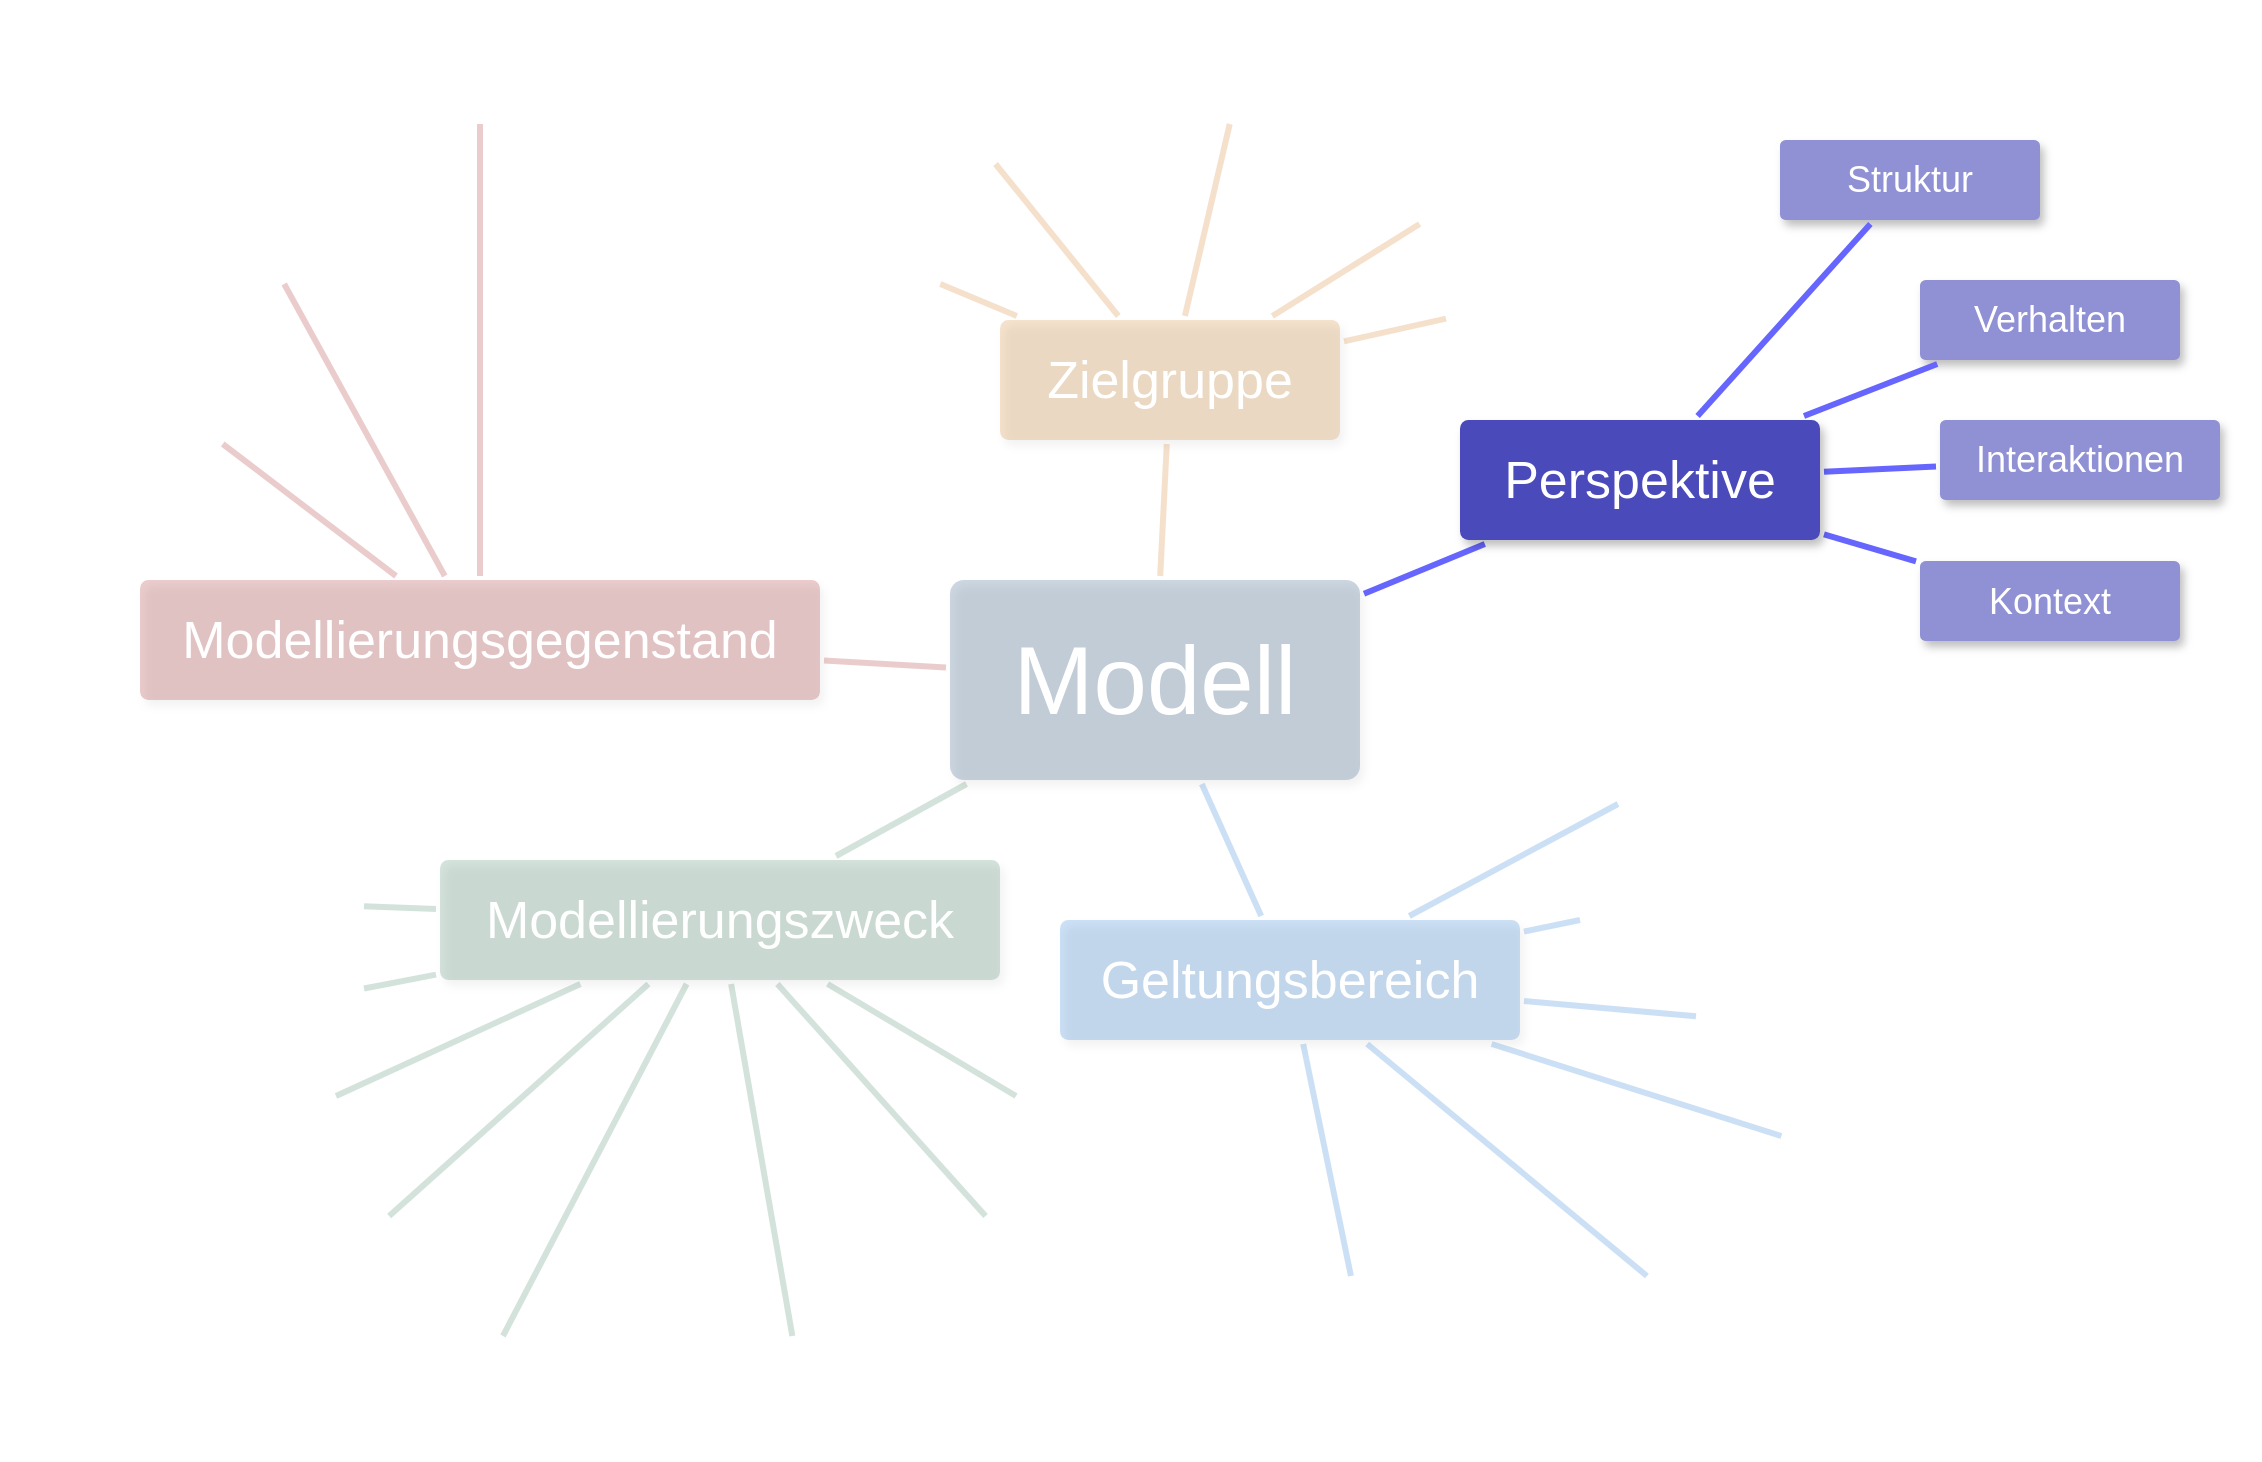 <mxfile version="22.0.3" type="device">
  <diagram id="6a731a19-8d31-9384-78a2-239565b7b9f0" name="Page-1">
    <mxGraphModel dx="1313" dy="708" grid="1" gridSize="10" guides="1" tooltips="1" connect="1" arrows="1" fold="1" page="1" pageScale="1" pageWidth="1169" pageHeight="827" background="none" math="0" shadow="0">
      <root>
        <mxCell id="0" />
        <mxCell id="1" parent="0" />
        <mxCell id="1765" value="&lt;div style=&quot;font-size: 18px;&quot;&gt;Management&lt;/div&gt;" style="rounded=1;whiteSpace=wrap;html=1;shadow=1;labelBackgroundColor=none;strokeColor=none;strokeWidth=3;fillColor=#F08705;fontFamily=Helvetica;fontSize=18;fontColor=#FFFFFF;align=center;spacing=5;arcSize=7;perimeterSpacing=2;" parent="1" vertex="1">
          <mxGeometry x="555" y="40" width="130" height="40" as="geometry" />
        </mxCell>
        <mxCell id="1767" value="Entwickler" style="rounded=1;whiteSpace=wrap;html=1;shadow=1;labelBackgroundColor=none;strokeColor=none;strokeWidth=3;fillColor=#F08705;fontFamily=Helvetica;fontSize=18;fontColor=#FFFFFF;align=center;spacing=5;arcSize=7;perimeterSpacing=2;" parent="1" vertex="1">
          <mxGeometry x="425" y="60" width="110" height="40" as="geometry" />
        </mxCell>
        <mxCell id="1769" value="Kunden" style="rounded=1;whiteSpace=wrap;html=1;shadow=1;labelBackgroundColor=none;strokeColor=none;strokeWidth=3;fillColor=#F08705;fontFamily=Helvetica;fontSize=18;fontColor=#FFFFFF;align=center;spacing=5;arcSize=7;perimeterSpacing=2;" parent="1" vertex="1">
          <mxGeometry x="365" y="120" width="105" height="40" as="geometry" />
        </mxCell>
        <mxCell id="1772" value="Prozess der Implementierung" style="rounded=1;whiteSpace=wrap;html=1;shadow=1;labelBackgroundColor=none;strokeColor=none;strokeWidth=3;fillColor=#1a8cff;fontFamily=Helvetica;fontSize=18;fontColor=#FFFFFF;align=center;spacing=5;fontStyle=0;arcSize=7;perimeterSpacing=2;gradientColor=none;gradientDirection=south;fillStyle=auto;" parent="1" vertex="1">
          <mxGeometry x="820" y="590" width="280" height="40" as="geometry" />
        </mxCell>
        <mxCell id="1774" value="Prozess des Entwurfs" style="rounded=1;whiteSpace=wrap;html=1;shadow=1;labelBackgroundColor=none;strokeColor=none;strokeWidth=3;fillColor=#1a8cff;fontFamily=Helvetica;fontSize=18;fontColor=#FFFFFF;align=center;spacing=5;fontStyle=0;arcSize=7;perimeterSpacing=2;gradientColor=none;gradientDirection=south;fillStyle=auto;" parent="1" vertex="1">
          <mxGeometry x="850" y="520" width="260" height="40" as="geometry" />
        </mxCell>
        <mxCell id="1776" value="Prozess der Anforderungsermittlung" style="rounded=1;whiteSpace=wrap;html=1;shadow=1;labelBackgroundColor=none;strokeColor=none;strokeWidth=3;fillColor=#1a8cff;fontFamily=Helvetica;fontSize=18;fontColor=#FFFFFF;align=center;spacing=5;fontStyle=0;arcSize=7;perimeterSpacing=2;gradientColor=none;gradientDirection=south;fillStyle=auto;" parent="1" vertex="1">
          <mxGeometry x="790" y="450" width="320" height="40" as="geometry" />
        </mxCell>
        <mxCell id="1778" value="kompletter Softwareengineeringsprozess" style="rounded=1;whiteSpace=wrap;html=1;shadow=1;labelBackgroundColor=none;strokeColor=none;strokeWidth=3;fillColor=#1a8cff;fontFamily=Helvetica;fontSize=18;fontColor=#FFFFFF;align=center;spacing=5;fontStyle=0;arcSize=7;perimeterSpacing=2;gradientColor=none;gradientDirection=south;fillStyle=auto;" parent="1" vertex="1">
          <mxGeometry x="720" y="380" width="360" height="40" as="geometry" />
        </mxCell>
        <mxCell id="mnCScJUHg9c3yrpS6Z5W-1780" value="Tester" style="rounded=1;whiteSpace=wrap;html=1;shadow=1;labelBackgroundColor=none;strokeColor=none;strokeWidth=3;fillColor=#F08705;fontFamily=Helvetica;fontSize=18;fontColor=#FFFFFF;align=center;spacing=5;arcSize=7;perimeterSpacing=2;" parent="1" vertex="1">
          <mxGeometry x="695" y="90" width="100" height="40" as="geometry" />
        </mxCell>
        <mxCell id="mnCScJUHg9c3yrpS6Z5W-1781" value="&lt;div style=&quot;font-size: 18px;&quot;&gt;...&lt;/div&gt;" style="rounded=1;whiteSpace=wrap;html=1;shadow=1;labelBackgroundColor=none;strokeColor=none;strokeWidth=3;fillColor=#F08705;fontFamily=Helvetica;fontSize=18;fontColor=#FFFFFF;align=center;spacing=5;arcSize=7;perimeterSpacing=2;" parent="1" vertex="1">
          <mxGeometry x="725" y="150" width="80" height="40" as="geometry" />
        </mxCell>
        <mxCell id="mnCScJUHg9c3yrpS6Z5W-1790" value="Prozess des Testens" style="rounded=1;whiteSpace=wrap;html=1;shadow=1;labelBackgroundColor=none;strokeColor=none;strokeWidth=3;fillColor=#1a8cff;fontFamily=Helvetica;fontSize=18;fontColor=#FFFFFF;align=center;spacing=5;fontStyle=0;arcSize=7;perimeterSpacing=2;gradientColor=none;gradientDirection=south;fillStyle=auto;" parent="1" vertex="1">
          <mxGeometry x="750" y="660" width="200" height="40" as="geometry" />
        </mxCell>
        <mxCell id="mnCScJUHg9c3yrpS6Z5W-1792" value="..." style="rounded=1;whiteSpace=wrap;html=1;shadow=1;labelBackgroundColor=none;strokeColor=none;strokeWidth=3;fillColor=#1a8cff;fontFamily=Helvetica;fontSize=18;fontColor=#FFFFFF;align=center;spacing=5;fontStyle=0;arcSize=7;perimeterSpacing=2;gradientColor=none;gradientDirection=south;fillStyle=auto;" parent="1" vertex="1">
          <mxGeometry x="640" y="660" width="80" height="40" as="geometry" />
        </mxCell>
        <mxCell id="mnCScJUHg9c3yrpS6Z5W-1827" value="..." style="rounded=1;whiteSpace=wrap;html=1;shadow=1;labelBackgroundColor=none;strokeColor=none;strokeWidth=3;fillColor=#39ac73;fontFamily=Helvetica;fontSize=18;fontColor=#FFFFFF;align=center;spacing=5;arcSize=7;perimeterSpacing=2;gradientColor=none;" parent="1" vertex="1">
          <mxGeometry x="505" y="570" width="80" height="40" as="geometry" />
        </mxCell>
        <mxCell id="mnCScJUHg9c3yrpS6Z5W-1842" value="Dokumentation" style="rounded=1;whiteSpace=wrap;html=1;shadow=1;labelBackgroundColor=none;strokeColor=none;strokeWidth=3;fillColor=#39ac73;fontFamily=Helvetica;fontSize=18;fontColor=#FFFFFF;align=center;spacing=5;arcSize=7;perimeterSpacing=2;horizontal=1;gradientColor=none;" parent="1" vertex="1">
          <mxGeometry x="20" y="450" width="160" height="40" as="geometry" />
        </mxCell>
        <mxCell id="mnCScJUHg9c3yrpS6Z5W-1843" value="Spezifikation" style="rounded=1;whiteSpace=wrap;html=1;shadow=1;labelBackgroundColor=none;strokeColor=none;strokeWidth=3;fillColor=#39ac73;fontFamily=Helvetica;fontSize=18;fontColor=#FFFFFF;align=center;spacing=5;arcSize=7;perimeterSpacing=2;gradientColor=none;" parent="1" vertex="1">
          <mxGeometry x="20" y="510" width="160" height="40" as="geometry" />
        </mxCell>
        <mxCell id="mnCScJUHg9c3yrpS6Z5W-1844" value="Diskussion" style="rounded=1;whiteSpace=wrap;html=1;shadow=1;labelBackgroundColor=none;strokeColor=none;strokeWidth=3;fillColor=#39ac73;fontFamily=Helvetica;fontSize=18;fontColor=#FFFFFF;align=center;spacing=5;arcSize=7;perimeterSpacing=2;gradientColor=none;" parent="1" vertex="1">
          <mxGeometry x="40" y="570" width="160" height="40" as="geometry" />
        </mxCell>
        <mxCell id="mnCScJUHg9c3yrpS6Z5W-1845" value="Simulation" style="rounded=1;whiteSpace=wrap;html=1;shadow=1;labelBackgroundColor=none;strokeColor=none;strokeWidth=3;fillColor=#39ac73;fontFamily=Helvetica;fontSize=18;fontColor=#FFFFFF;align=center;spacing=5;arcSize=7;perimeterSpacing=2;gradientColor=none;" parent="1" vertex="1">
          <mxGeometry x="90" y="630" width="160" height="40" as="geometry" />
        </mxCell>
        <mxCell id="mnCScJUHg9c3yrpS6Z5W-1846" value="Visualisierung" style="rounded=1;whiteSpace=wrap;html=1;shadow=1;labelBackgroundColor=none;strokeColor=none;strokeWidth=3;fillColor=#39ac73;fontFamily=Helvetica;fontSize=18;fontColor=#FFFFFF;align=center;spacing=5;arcSize=7;perimeterSpacing=2;gradientColor=none;" parent="1" vertex="1">
          <mxGeometry x="160" y="690" width="160" height="40" as="geometry" />
        </mxCell>
        <mxCell id="mnCScJUHg9c3yrpS6Z5W-1847" value="Prüfung" style="rounded=1;whiteSpace=wrap;html=1;shadow=1;labelBackgroundColor=none;strokeColor=none;strokeWidth=3;fillColor=#39ac73;fontFamily=Helvetica;fontSize=18;fontColor=#FFFFFF;align=center;spacing=5;arcSize=7;perimeterSpacing=2;gradientColor=none;" parent="1" vertex="1">
          <mxGeometry x="330" y="690" width="140" height="40" as="geometry" />
        </mxCell>
        <mxCell id="mnCScJUHg9c3yrpS6Z5W-1848" value="Code-Generierung" style="rounded=1;whiteSpace=wrap;html=1;shadow=1;labelBackgroundColor=none;strokeColor=none;strokeWidth=3;fillColor=#39ac73;fontFamily=Helvetica;fontSize=18;fontColor=#FFFFFF;align=center;spacing=5;arcSize=7;perimeterSpacing=2;gradientColor=none;" parent="1" vertex="1">
          <mxGeometry x="425" y="630" width="175" height="40" as="geometry" />
        </mxCell>
        <mxCell id="hOuJfEKyZB4NLuZjMy4P-1781" value="" style="rounded=0;whiteSpace=wrap;html=1;strokeColor=none;fillColor=#006666;fillOpacity=20;" parent="1" vertex="1">
          <mxGeometry y="180" width="170" height="80" as="geometry" />
        </mxCell>
        <mxCell id="mnCScJUHg9c3yrpS6Z5W-1839" value="Softwareentwicklungsprozess" style="rounded=1;whiteSpace=wrap;html=1;shadow=1;labelBackgroundColor=none;strokeColor=none;strokeWidth=3;fillColor=#CC0000;fontFamily=Helvetica;fontSize=18;fontColor=#FFFFFF;align=center;spacing=5;fontStyle=0;arcSize=7;perimeterSpacing=2;" parent="1" vertex="1">
          <mxGeometry x="95" y="40" width="290" height="40" as="geometry" />
        </mxCell>
        <mxCell id="mnCScJUHg9c3yrpS6Z5W-1840" value="Softwareprodukt" style="rounded=1;whiteSpace=wrap;html=1;shadow=1;labelBackgroundColor=none;strokeColor=none;strokeWidth=3;fillColor=#CC0000;fontFamily=Helvetica;fontSize=18;fontColor=#FFFFFF;align=center;spacing=5;fontStyle=0;arcSize=7;perimeterSpacing=2;" parent="1" vertex="1">
          <mxGeometry x="40" y="120" width="180" height="40" as="geometry" />
        </mxCell>
        <mxCell id="mnCScJUHg9c3yrpS6Z5W-1841" value="Realwelt" style="rounded=1;whiteSpace=wrap;html=1;shadow=1;labelBackgroundColor=none;strokeColor=none;strokeWidth=3;fillColor=#CC0000;fontFamily=Helvetica;fontSize=18;fontColor=#FFFFFF;align=center;spacing=5;fontStyle=0;arcSize=7;perimeterSpacing=2;" parent="1" vertex="1">
          <mxGeometry x="20" y="200" width="125" height="40" as="geometry" />
        </mxCell>
        <mxCell id="hOuJfEKyZB4NLuZjMy4P-1779" value="" style="rounded=0;whiteSpace=wrap;html=1;strokeColor=none;fillColor=default;" parent="1" vertex="1">
          <mxGeometry y="20" width="1130" height="730" as="geometry" />
        </mxCell>
        <mxCell id="mnCScJUHg9c3yrpS6Z5W-1803" value="Struktur" style="rounded=1;whiteSpace=wrap;html=1;shadow=1;labelBackgroundColor=none;strokeColor=none;strokeWidth=3;fillColor=#9090d5;fontFamily=Helvetica;fontSize=18;fontColor=#FFFFFF;align=center;spacing=5;arcSize=7;perimeterSpacing=2;" parent="1" vertex="1">
          <mxGeometry x="890" y="90" width="130" height="40" as="geometry" />
        </mxCell>
        <mxCell id="mnCScJUHg9c3yrpS6Z5W-1804" value="Verhalten" style="rounded=1;whiteSpace=wrap;html=1;shadow=1;labelBackgroundColor=none;strokeColor=none;strokeWidth=3;fillColor=#9090d5;fontFamily=Helvetica;fontSize=18;fontColor=#FFFFFF;align=center;spacing=5;arcSize=7;perimeterSpacing=2;" parent="1" vertex="1">
          <mxGeometry x="960" y="160" width="130" height="40" as="geometry" />
        </mxCell>
        <mxCell id="mnCScJUHg9c3yrpS6Z5W-1805" value="Interaktionen" style="rounded=1;whiteSpace=wrap;html=1;shadow=1;labelBackgroundColor=none;strokeColor=none;strokeWidth=3;fillColor=#9090d5;fontFamily=Helvetica;fontSize=18;fontColor=#FFFFFF;align=center;spacing=5;arcSize=7;perimeterSpacing=2;" parent="1" vertex="1">
          <mxGeometry x="970" y="230" width="140" height="40" as="geometry" />
        </mxCell>
        <mxCell id="mnCScJUHg9c3yrpS6Z5W-1806" value="&lt;div style=&quot;font-size: 18px;&quot;&gt;Kontext&lt;/div&gt;" style="rounded=1;whiteSpace=wrap;html=1;shadow=1;labelBackgroundColor=none;strokeColor=none;strokeWidth=3;fillColor=#9090d5;fontFamily=Helvetica;fontSize=18;fontColor=#FFFFFF;align=center;spacing=5;arcSize=7;perimeterSpacing=2;" parent="1" vertex="1">
          <mxGeometry x="960" y="300.5" width="130" height="40" as="geometry" />
        </mxCell>
        <mxCell id="1745" value="" style="rounded=0;jumpStyle=none;html=1;shadow=0;labelBackgroundColor=none;startArrow=none;startFill=0;endArrow=none;endFill=0;jettySize=auto;orthogonalLoop=1;strokeColor=#CC6600;strokeWidth=3;fontFamily=Helvetica;fontSize=16;fontColor=#23445D;spacing=5;opacity=20;" parent="1" source="1749" target="1764" edge="1">
          <mxGeometry relative="1" as="geometry" />
        </mxCell>
        <mxCell id="1747" value="" style="edgeStyle=none;rounded=0;jumpStyle=none;html=1;shadow=0;labelBackgroundColor=none;startArrow=none;startFill=0;endArrow=none;endFill=0;jettySize=auto;orthogonalLoop=1;strokeColor=#26734D;strokeWidth=3;fontFamily=Helvetica;fontSize=16;fontColor=#23445D;spacing=5;opacity=20;" parent="1" source="1749" target="mnCScJUHg9c3yrpS6Z5W-1833" edge="1">
          <mxGeometry relative="1" as="geometry">
            <mxPoint x="469.333" y="448" as="targetPoint" />
          </mxGeometry>
        </mxCell>
        <mxCell id="1748" value="" style="rounded=0;jumpStyle=none;html=1;shadow=0;labelBackgroundColor=none;startArrow=none;startFill=0;endArrow=none;endFill=0;jettySize=auto;orthogonalLoop=1;strokeColor=#990000;strokeWidth=3;fontFamily=Helvetica;fontSize=16;fontColor=#23445D;spacing=5;opacity=20;" parent="1" source="1749" target="1753" edge="1">
          <mxGeometry relative="1" as="geometry" />
        </mxCell>
        <mxCell id="mnCScJUHg9c3yrpS6Z5W-1814" style="sketch=0;orthogonalLoop=1;jettySize=auto;html=1;shadow=0;strokeColor=#6666FF;strokeWidth=3;fontSize=26;endArrow=none;endFill=0;" parent="1" source="1749" target="mnCScJUHg9c3yrpS6Z5W-1802" edge="1">
          <mxGeometry relative="1" as="geometry" />
        </mxCell>
        <mxCell id="1749" value="&lt;div style=&quot;font-size: 48px;&quot;&gt;&lt;font style=&quot;font-size: 48px;&quot;&gt;&lt;font style=&quot;font-size: 48px;&quot;&gt;&lt;font style=&quot;font-size: 48px;&quot;&gt;&lt;font style=&quot;font-size: 48px;&quot;&gt;&lt;font style=&quot;font-size: 48px;&quot;&gt;&lt;font style=&quot;font-size: 48px;&quot;&gt;&lt;font style=&quot;font-size: 48px;&quot;&gt;&lt;font style=&quot;font-size: 48px;&quot;&gt;&lt;font style=&quot;font-size: 48px;&quot;&gt;&lt;font style=&quot;font-size: 48px;&quot;&gt;Modell&lt;/font&gt;&lt;/font&gt;&lt;/font&gt;&lt;/font&gt;&lt;/font&gt;&lt;/font&gt;&lt;/font&gt;&lt;/font&gt;&lt;/font&gt;&lt;/font&gt;&lt;/div&gt;" style="rounded=1;whiteSpace=wrap;html=1;shadow=1;labelBackgroundColor=none;strokeColor=none;strokeWidth=3;fillColor=#003366;fontFamily=Helvetica;fontSize=48;fontColor=#FFFFFF;align=center;fontStyle=0;spacing=5;arcSize=7;perimeterSpacing=2;opacity=20;" parent="1" vertex="1">
          <mxGeometry x="475" y="310" width="205" height="100" as="geometry" />
        </mxCell>
        <mxCell id="1750" value="" style="rounded=1;jumpStyle=none;html=1;shadow=0;labelBackgroundColor=none;startArrow=none;startFill=0;jettySize=auto;orthogonalLoop=1;strokeColor=#990000;strokeWidth=3;fontFamily=Helvetica;fontSize=14;fontColor=#FFFFFF;spacing=5;fontStyle=1;fillColor=#b0e3e6;endArrow=none;endFill=0;opacity=20;" parent="1" source="1753" target="mnCScJUHg9c3yrpS6Z5W-1839" edge="1">
          <mxGeometry relative="1" as="geometry">
            <mxPoint x="257.594" y="62.0" as="targetPoint" />
          </mxGeometry>
        </mxCell>
        <mxCell id="1757" value="" style="rounded=0;jumpStyle=none;html=1;shadow=0;labelBackgroundColor=none;startArrow=none;startFill=0;endArrow=none;endFill=0;jettySize=auto;orthogonalLoop=1;strokeColor=#26734D;strokeWidth=3;fontFamily=Helvetica;fontSize=14;fontColor=#FFFFFF;spacing=5;opacity=20;" parent="1" source="mnCScJUHg9c3yrpS6Z5W-1833" target="mnCScJUHg9c3yrpS6Z5W-1842" edge="1">
          <mxGeometry relative="1" as="geometry">
            <mxPoint x="338" y="472.114" as="sourcePoint" />
            <mxPoint x="206.744" y="416" as="targetPoint" />
          </mxGeometry>
        </mxCell>
        <mxCell id="1758" value="" style="rounded=0;jumpStyle=none;html=1;shadow=0;labelBackgroundColor=none;startArrow=none;startFill=0;endArrow=none;endFill=0;jettySize=auto;orthogonalLoop=1;strokeColor=#26734D;strokeWidth=3;fontFamily=Helvetica;fontSize=14;fontColor=#FFFFFF;spacing=5;opacity=20;" parent="1" source="mnCScJUHg9c3yrpS6Z5W-1833" target="mnCScJUHg9c3yrpS6Z5W-1843" edge="1">
          <mxGeometry relative="1" as="geometry">
            <mxPoint x="338" y="490.824" as="sourcePoint" />
            <mxPoint x="182" y="464.97" as="targetPoint" />
          </mxGeometry>
        </mxCell>
        <mxCell id="1759" value="" style="rounded=0;jumpStyle=none;html=1;shadow=0;labelBackgroundColor=none;startArrow=none;startFill=0;endArrow=none;endFill=0;jettySize=auto;orthogonalLoop=1;strokeColor=#26734D;strokeWidth=3;fontFamily=Helvetica;fontSize=14;fontColor=#FFFFFF;spacing=5;opacity=20;" parent="1" source="mnCScJUHg9c3yrpS6Z5W-1833" target="mnCScJUHg9c3yrpS6Z5W-1844" edge="1">
          <mxGeometry relative="1" as="geometry">
            <mxPoint x="338" y="511.138" as="sourcePoint" />
          </mxGeometry>
        </mxCell>
        <mxCell id="1764" value="Zielgruppe" style="rounded=1;whiteSpace=wrap;html=1;shadow=1;labelBackgroundColor=none;strokeColor=none;strokeWidth=3;fillColor=#c87004;fontFamily=Helvetica;fontSize=26;fontColor=#FFFFFF;align=center;spacing=5;fontStyle=0;arcSize=7;perimeterSpacing=2;opacity=20;" parent="1" vertex="1">
          <mxGeometry x="500" y="180" width="170" height="60" as="geometry" />
        </mxCell>
        <mxCell id="1771" value="Geltungsbereich" style="rounded=1;whiteSpace=wrap;html=1;shadow=1;labelBackgroundColor=none;strokeColor=none;strokeWidth=3;fillColor=#0066CC;fontFamily=Helvetica;fontSize=26;fontColor=#FFFFFF;align=center;spacing=5;fontStyle=0;arcSize=7;perimeterSpacing=2;opacity=20;" parent="1" vertex="1">
          <mxGeometry x="530" y="480" width="230" height="60" as="geometry" />
        </mxCell>
        <mxCell id="1773" value="" style="edgeStyle=none;rounded=1;jumpStyle=none;html=1;shadow=0;labelBackgroundColor=none;startArrow=none;startFill=0;jettySize=auto;orthogonalLoop=1;strokeColor=#0066CC;strokeWidth=3;fontFamily=Helvetica;fontSize=14;fontColor=#FFFFFF;spacing=5;fontStyle=1;fillColor=#b0e3e6;endArrow=none;endFill=0;opacity=20;" parent="1" source="1771" target="1772" edge="1">
          <mxGeometry relative="1" as="geometry" />
        </mxCell>
        <mxCell id="1775" value="" style="edgeStyle=none;rounded=1;jumpStyle=none;html=1;shadow=0;labelBackgroundColor=none;startArrow=none;startFill=0;jettySize=auto;orthogonalLoop=1;strokeColor=#0066CC;strokeWidth=3;fontFamily=Helvetica;fontSize=14;fontColor=#FFFFFF;spacing=5;fontStyle=1;fillColor=#b0e3e6;endArrow=none;endFill=0;opacity=20;" parent="1" source="1771" target="1774" edge="1">
          <mxGeometry relative="1" as="geometry" />
        </mxCell>
        <mxCell id="1777" value="" style="edgeStyle=none;rounded=1;jumpStyle=none;html=1;shadow=0;labelBackgroundColor=none;startArrow=none;startFill=0;jettySize=auto;orthogonalLoop=1;strokeColor=#0066CC;strokeWidth=3;fontFamily=Helvetica;fontSize=14;fontColor=#FFFFFF;spacing=5;fontStyle=1;fillColor=#b0e3e6;endArrow=none;endFill=0;opacity=20;" parent="1" source="1771" edge="1">
          <mxGeometry relative="1" as="geometry">
            <mxPoint x="790" y="480" as="targetPoint" />
          </mxGeometry>
        </mxCell>
        <mxCell id="mnCScJUHg9c3yrpS6Z5W-1791" value="" style="edgeStyle=none;rounded=1;jumpStyle=none;html=1;shadow=0;labelBackgroundColor=none;startArrow=none;startFill=0;jettySize=auto;orthogonalLoop=1;strokeColor=#0066CC;strokeWidth=3;fontFamily=Helvetica;fontSize=14;fontColor=#FFFFFF;spacing=5;fontStyle=1;fillColor=#b0e3e6;endArrow=none;endFill=0;opacity=20;" parent="1" source="1771" target="mnCScJUHg9c3yrpS6Z5W-1790" edge="1">
          <mxGeometry relative="1" as="geometry">
            <mxPoint x="782" y="593" as="sourcePoint" />
          </mxGeometry>
        </mxCell>
        <mxCell id="mnCScJUHg9c3yrpS6Z5W-1793" value="" style="edgeStyle=none;rounded=1;jumpStyle=none;html=1;shadow=0;labelBackgroundColor=none;startArrow=none;startFill=0;jettySize=auto;orthogonalLoop=1;strokeColor=#0066CC;strokeWidth=3;fontFamily=Helvetica;fontSize=14;fontColor=#FFFFFF;spacing=5;fontStyle=1;fillColor=#b0e3e6;endArrow=none;endFill=0;opacity=20;" parent="1" source="1771" target="mnCScJUHg9c3yrpS6Z5W-1792" edge="1">
          <mxGeometry relative="1" as="geometry">
            <mxPoint x="750" y="663" as="sourcePoint" />
          </mxGeometry>
        </mxCell>
        <mxCell id="mnCScJUHg9c3yrpS6Z5W-1795" value="" style="endArrow=none;html=1;shadow=0;sketch=0;strokeColor=#CC6600;strokeWidth=3;fontSize=26;opacity=20;" parent="1" source="1764" target="1769" edge="1">
          <mxGeometry width="50" height="50" relative="1" as="geometry">
            <mxPoint x="380" y="-80" as="sourcePoint" />
            <mxPoint x="420" y="-20" as="targetPoint" />
          </mxGeometry>
        </mxCell>
        <mxCell id="mnCScJUHg9c3yrpS6Z5W-1796" value="" style="endArrow=none;html=1;shadow=0;sketch=0;strokeColor=#CC6600;strokeWidth=3;fontSize=26;opacity=20;" parent="1" source="1764" target="1767" edge="1">
          <mxGeometry width="50" height="50" relative="1" as="geometry">
            <mxPoint x="456" y="98" as="sourcePoint" />
            <mxPoint x="608" y="-90" as="targetPoint" />
          </mxGeometry>
        </mxCell>
        <mxCell id="mnCScJUHg9c3yrpS6Z5W-1797" value="" style="endArrow=none;html=1;shadow=0;sketch=0;strokeColor=#CC6600;strokeWidth=3;fontSize=26;opacity=20;" parent="1" source="1764" target="1765" edge="1">
          <mxGeometry width="50" height="50" relative="1" as="geometry">
            <mxPoint x="466" y="108" as="sourcePoint" />
            <mxPoint x="618" y="-80" as="targetPoint" />
          </mxGeometry>
        </mxCell>
        <mxCell id="mnCScJUHg9c3yrpS6Z5W-1798" value="" style="endArrow=none;html=1;shadow=0;sketch=0;strokeColor=#CC6600;strokeWidth=3;fontSize=26;opacity=20;" parent="1" source="1764" target="mnCScJUHg9c3yrpS6Z5W-1780" edge="1">
          <mxGeometry width="50" height="50" relative="1" as="geometry">
            <mxPoint x="476" y="118" as="sourcePoint" />
            <mxPoint x="628" y="-70" as="targetPoint" />
          </mxGeometry>
        </mxCell>
        <mxCell id="mnCScJUHg9c3yrpS6Z5W-1799" value="" style="endArrow=none;html=1;shadow=0;sketch=0;strokeColor=#CC6600;strokeWidth=3;fontSize=26;opacity=20;" parent="1" source="1764" target="mnCScJUHg9c3yrpS6Z5W-1781" edge="1">
          <mxGeometry width="50" height="50" relative="1" as="geometry">
            <mxPoint x="486" y="128" as="sourcePoint" />
            <mxPoint x="638" y="-60" as="targetPoint" />
          </mxGeometry>
        </mxCell>
        <mxCell id="mnCScJUHg9c3yrpS6Z5W-1809" style="sketch=0;orthogonalLoop=1;jettySize=auto;html=1;shadow=0;strokeColor=#6666FF;strokeWidth=3;fontSize=26;endArrow=none;endFill=0;" parent="1" source="mnCScJUHg9c3yrpS6Z5W-1802" target="mnCScJUHg9c3yrpS6Z5W-1803" edge="1">
          <mxGeometry relative="1" as="geometry" />
        </mxCell>
        <mxCell id="mnCScJUHg9c3yrpS6Z5W-1811" style="sketch=0;orthogonalLoop=1;jettySize=auto;html=1;shadow=0;strokeColor=#6666FF;strokeWidth=3;fontSize=26;endArrow=none;endFill=0;" parent="1" source="mnCScJUHg9c3yrpS6Z5W-1802" target="mnCScJUHg9c3yrpS6Z5W-1804" edge="1">
          <mxGeometry relative="1" as="geometry" />
        </mxCell>
        <mxCell id="mnCScJUHg9c3yrpS6Z5W-1812" style="sketch=0;orthogonalLoop=1;jettySize=auto;html=1;shadow=0;strokeColor=#6666FF;strokeWidth=3;fontSize=26;endArrow=none;endFill=0;" parent="1" source="mnCScJUHg9c3yrpS6Z5W-1802" target="mnCScJUHg9c3yrpS6Z5W-1805" edge="1">
          <mxGeometry relative="1" as="geometry" />
        </mxCell>
        <mxCell id="mnCScJUHg9c3yrpS6Z5W-1813" style="sketch=0;orthogonalLoop=1;jettySize=auto;html=1;shadow=0;strokeColor=#6666FF;strokeWidth=3;fontSize=26;endArrow=none;endFill=0;" parent="1" source="mnCScJUHg9c3yrpS6Z5W-1802" target="mnCScJUHg9c3yrpS6Z5W-1806" edge="1">
          <mxGeometry relative="1" as="geometry" />
        </mxCell>
        <mxCell id="mnCScJUHg9c3yrpS6Z5W-1802" value="Perspektive" style="rounded=1;whiteSpace=wrap;html=1;shadow=1;labelBackgroundColor=none;strokeColor=none;strokeWidth=3;fillColor=#4A4ABA;fontFamily=Helvetica;fontSize=26;fontColor=#FFFFFF;align=center;spacing=5;fontStyle=0;arcSize=7;perimeterSpacing=2;" parent="1" vertex="1">
          <mxGeometry x="730" y="230" width="180" height="60" as="geometry" />
        </mxCell>
        <mxCell id="mnCScJUHg9c3yrpS6Z5W-1816" value="" style="edgeStyle=none;rounded=1;jumpStyle=none;html=1;shadow=0;labelBackgroundColor=none;startArrow=none;startFill=0;jettySize=auto;orthogonalLoop=1;strokeColor=#0066CC;strokeWidth=3;fontFamily=Helvetica;fontSize=14;fontColor=#FFFFFF;spacing=5;fontStyle=1;fillColor=#b0e3e6;endArrow=none;endFill=0;entryX=0.25;entryY=1;entryDx=0;entryDy=0;opacity=20;" parent="1" source="1771" target="1778" edge="1">
          <mxGeometry relative="1" as="geometry">
            <mxPoint x="713" y="480" as="sourcePoint" />
            <mxPoint x="850" y="430" as="targetPoint" />
          </mxGeometry>
        </mxCell>
        <mxCell id="mnCScJUHg9c3yrpS6Z5W-1818" value="" style="rounded=0;jumpStyle=none;html=1;shadow=0;labelBackgroundColor=none;startArrow=none;startFill=0;endArrow=none;endFill=0;jettySize=auto;orthogonalLoop=1;strokeColor=#26734D;strokeWidth=3;fontFamily=Helvetica;fontSize=14;fontColor=#FFFFFF;spacing=5;opacity=20;" parent="1" source="mnCScJUHg9c3yrpS6Z5W-1833" target="mnCScJUHg9c3yrpS6Z5W-1845" edge="1">
          <mxGeometry relative="1" as="geometry">
            <mxPoint x="373.529" y="512.0" as="sourcePoint" />
          </mxGeometry>
        </mxCell>
        <mxCell id="mnCScJUHg9c3yrpS6Z5W-1820" value="" style="rounded=0;jumpStyle=none;html=1;shadow=0;labelBackgroundColor=none;startArrow=none;startFill=0;endArrow=none;endFill=0;jettySize=auto;orthogonalLoop=1;strokeColor=#26734D;strokeWidth=3;fontFamily=Helvetica;fontSize=14;fontColor=#FFFFFF;spacing=5;opacity=20;" parent="1" source="mnCScJUHg9c3yrpS6Z5W-1833" target="mnCScJUHg9c3yrpS6Z5W-1846" edge="1">
          <mxGeometry relative="1" as="geometry">
            <mxPoint x="400.783" y="512.0" as="sourcePoint" />
          </mxGeometry>
        </mxCell>
        <mxCell id="mnCScJUHg9c3yrpS6Z5W-1828" value="" style="rounded=0;jumpStyle=none;html=1;shadow=0;labelBackgroundColor=none;startArrow=none;startFill=0;endArrow=none;endFill=0;jettySize=auto;orthogonalLoop=1;strokeColor=#26734D;strokeWidth=3;fontFamily=Helvetica;fontSize=14;fontColor=#FFFFFF;spacing=5;opacity=20;" parent="1" source="mnCScJUHg9c3yrpS6Z5W-1833" target="mnCScJUHg9c3yrpS6Z5W-1847" edge="1">
          <mxGeometry relative="1" as="geometry">
            <mxPoint x="424.667" y="512.0" as="sourcePoint" />
            <mxPoint x="158" y="654" as="targetPoint" />
          </mxGeometry>
        </mxCell>
        <mxCell id="mnCScJUHg9c3yrpS6Z5W-1829" value="" style="rounded=0;jumpStyle=none;html=1;shadow=0;labelBackgroundColor=none;startArrow=none;startFill=0;endArrow=none;endFill=0;jettySize=auto;orthogonalLoop=1;strokeColor=#26734D;strokeWidth=3;fontFamily=Helvetica;fontSize=14;fontColor=#FFFFFF;spacing=5;opacity=20;" parent="1" source="mnCScJUHg9c3yrpS6Z5W-1833" target="mnCScJUHg9c3yrpS6Z5W-1848" edge="1">
          <mxGeometry relative="1" as="geometry">
            <mxPoint x="445.529" y="512.0" as="sourcePoint" />
            <mxPoint x="168" y="664" as="targetPoint" />
          </mxGeometry>
        </mxCell>
        <mxCell id="mnCScJUHg9c3yrpS6Z5W-1830" value="" style="rounded=0;jumpStyle=none;html=1;shadow=0;labelBackgroundColor=none;startArrow=none;startFill=0;endArrow=none;endFill=0;jettySize=auto;orthogonalLoop=1;strokeColor=#26734D;strokeWidth=3;fontFamily=Helvetica;fontSize=14;fontColor=#FFFFFF;spacing=5;opacity=20;" parent="1" source="mnCScJUHg9c3yrpS6Z5W-1833" target="mnCScJUHg9c3yrpS6Z5W-1827" edge="1">
          <mxGeometry relative="1" as="geometry">
            <mxPoint x="463.455" y="512.0" as="sourcePoint" />
            <mxPoint x="178" y="674" as="targetPoint" />
          </mxGeometry>
        </mxCell>
        <mxCell id="mnCScJUHg9c3yrpS6Z5W-1833" value="Modellierungszweck" style="rounded=1;whiteSpace=wrap;html=1;shadow=1;labelBackgroundColor=none;strokeColor=none;strokeWidth=3;fillColor=#26734D;fontFamily=Helvetica;fontSize=26;fontColor=#ffffff;align=center;spacing=5;fontStyle=0;arcSize=7;perimeterSpacing=2;opacity=20;" parent="1" vertex="1">
          <mxGeometry x="220" y="450" width="280" height="60" as="geometry" />
        </mxCell>
        <mxCell id="mnCScJUHg9c3yrpS6Z5W-1838" value="" style="edgeStyle=none;rounded=1;jumpStyle=none;html=1;shadow=0;labelBackgroundColor=none;startArrow=none;startFill=0;jettySize=auto;orthogonalLoop=1;strokeColor=#0066CC;strokeWidth=3;fontFamily=Helvetica;fontSize=14;fontColor=#FFFFFF;spacing=5;fontStyle=1;fillColor=#b0e3e6;endArrow=none;endFill=0;opacity=20;" parent="1" source="1749" target="1771" edge="1">
          <mxGeometry relative="1" as="geometry">
            <mxPoint x="810" y="410" as="sourcePoint" />
            <mxPoint x="856" y="410" as="targetPoint" />
          </mxGeometry>
        </mxCell>
        <mxCell id="1753" value="Modellierungsgegenstand" style="rounded=1;whiteSpace=wrap;html=1;shadow=1;labelBackgroundColor=none;strokeColor=none;strokeWidth=3;fillColor=#990000;fontFamily=Helvetica;fontSize=26;fontColor=#FFFFFF;align=center;spacing=5;fontStyle=0;arcSize=7;perimeterSpacing=2;opacity=20;" parent="1" vertex="1">
          <mxGeometry x="70" y="310" width="340" height="60" as="geometry" />
        </mxCell>
        <mxCell id="1752" value="" style="rounded=1;jumpStyle=none;html=1;shadow=0;labelBackgroundColor=none;startArrow=none;startFill=0;jettySize=auto;orthogonalLoop=1;strokeColor=#990000;strokeWidth=3;fontFamily=Helvetica;fontSize=14;fontColor=#FFFFFF;spacing=5;fontStyle=1;fillColor=#b0e3e6;endArrow=none;endFill=0;opacity=20;" parent="1" source="1753" target="mnCScJUHg9c3yrpS6Z5W-1841" edge="1">
          <mxGeometry relative="1" as="geometry">
            <mxPoint x="124.036" y="201.75" as="targetPoint" />
          </mxGeometry>
        </mxCell>
        <mxCell id="1751" value="" style="rounded=1;jumpStyle=none;html=1;shadow=0;labelBackgroundColor=none;startArrow=none;startFill=0;jettySize=auto;orthogonalLoop=1;strokeColor=#990000;strokeWidth=3;fontFamily=Helvetica;fontSize=14;fontColor=#FFFFFF;spacing=5;fontStyle=1;fillColor=#b0e3e6;endArrow=none;endFill=0;opacity=20;" parent="1" source="1753" target="mnCScJUHg9c3yrpS6Z5W-1840" edge="1">
          <mxGeometry relative="1" as="geometry">
            <mxPoint x="179.4" y="132.0" as="targetPoint" />
          </mxGeometry>
        </mxCell>
      </root>
    </mxGraphModel>
  </diagram>
</mxfile>
